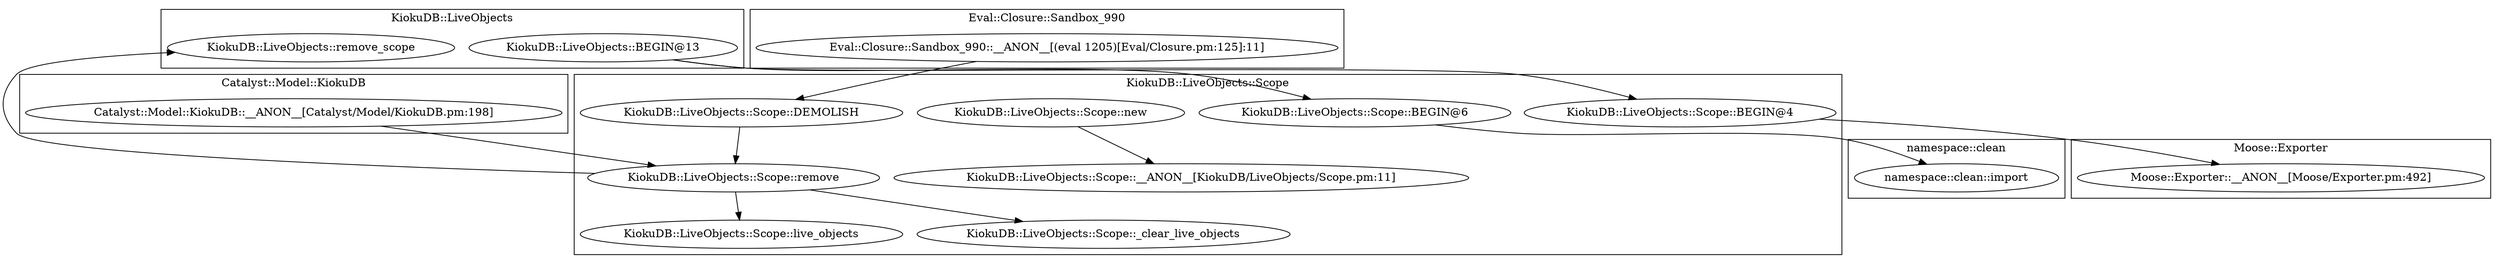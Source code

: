 digraph {
graph [overlap=false]
subgraph cluster_KiokuDB_LiveObjects {
	label="KiokuDB::LiveObjects";
	"KiokuDB::LiveObjects::remove_scope";
	"KiokuDB::LiveObjects::BEGIN@13";
}
subgraph cluster_namespace_clean {
	label="namespace::clean";
	"namespace::clean::import";
}
subgraph cluster_Catalyst_Model_KiokuDB {
	label="Catalyst::Model::KiokuDB";
	"Catalyst::Model::KiokuDB::__ANON__[Catalyst/Model/KiokuDB.pm:198]";
}
subgraph cluster_KiokuDB_LiveObjects_Scope {
	label="KiokuDB::LiveObjects::Scope";
	"KiokuDB::LiveObjects::Scope::remove";
	"KiokuDB::LiveObjects::Scope::live_objects";
	"KiokuDB::LiveObjects::Scope::DEMOLISH";
	"KiokuDB::LiveObjects::Scope::__ANON__[KiokuDB/LiveObjects/Scope.pm:11]";
	"KiokuDB::LiveObjects::Scope::_clear_live_objects";
	"KiokuDB::LiveObjects::Scope::new";
	"KiokuDB::LiveObjects::Scope::BEGIN@6";
	"KiokuDB::LiveObjects::Scope::BEGIN@4";
}
subgraph cluster_Moose_Exporter {
	label="Moose::Exporter";
	"Moose::Exporter::__ANON__[Moose/Exporter.pm:492]";
}
subgraph cluster_Eval_Closure_Sandbox_990 {
	label="Eval::Closure::Sandbox_990";
	"Eval::Closure::Sandbox_990::__ANON__[(eval 1205)[Eval/Closure.pm:125]:11]";
}
"KiokuDB::LiveObjects::Scope::DEMOLISH" -> "KiokuDB::LiveObjects::Scope::remove";
"Catalyst::Model::KiokuDB::__ANON__[Catalyst/Model/KiokuDB.pm:198]" -> "KiokuDB::LiveObjects::Scope::remove";
"Eval::Closure::Sandbox_990::__ANON__[(eval 1205)[Eval/Closure.pm:125]:11]" -> "KiokuDB::LiveObjects::Scope::DEMOLISH";
"KiokuDB::LiveObjects::Scope::remove" -> "KiokuDB::LiveObjects::remove_scope";
"KiokuDB::LiveObjects::Scope::BEGIN@6" -> "namespace::clean::import";
"KiokuDB::LiveObjects::Scope::BEGIN@4" -> "Moose::Exporter::__ANON__[Moose/Exporter.pm:492]";
"KiokuDB::LiveObjects::BEGIN@13" -> "KiokuDB::LiveObjects::Scope::BEGIN@4";
"KiokuDB::LiveObjects::Scope::new" -> "KiokuDB::LiveObjects::Scope::__ANON__[KiokuDB/LiveObjects/Scope.pm:11]";
"KiokuDB::LiveObjects::BEGIN@13" -> "KiokuDB::LiveObjects::Scope::BEGIN@6";
"KiokuDB::LiveObjects::Scope::remove" -> "KiokuDB::LiveObjects::Scope::_clear_live_objects";
"KiokuDB::LiveObjects::Scope::remove" -> "KiokuDB::LiveObjects::Scope::live_objects";
}

